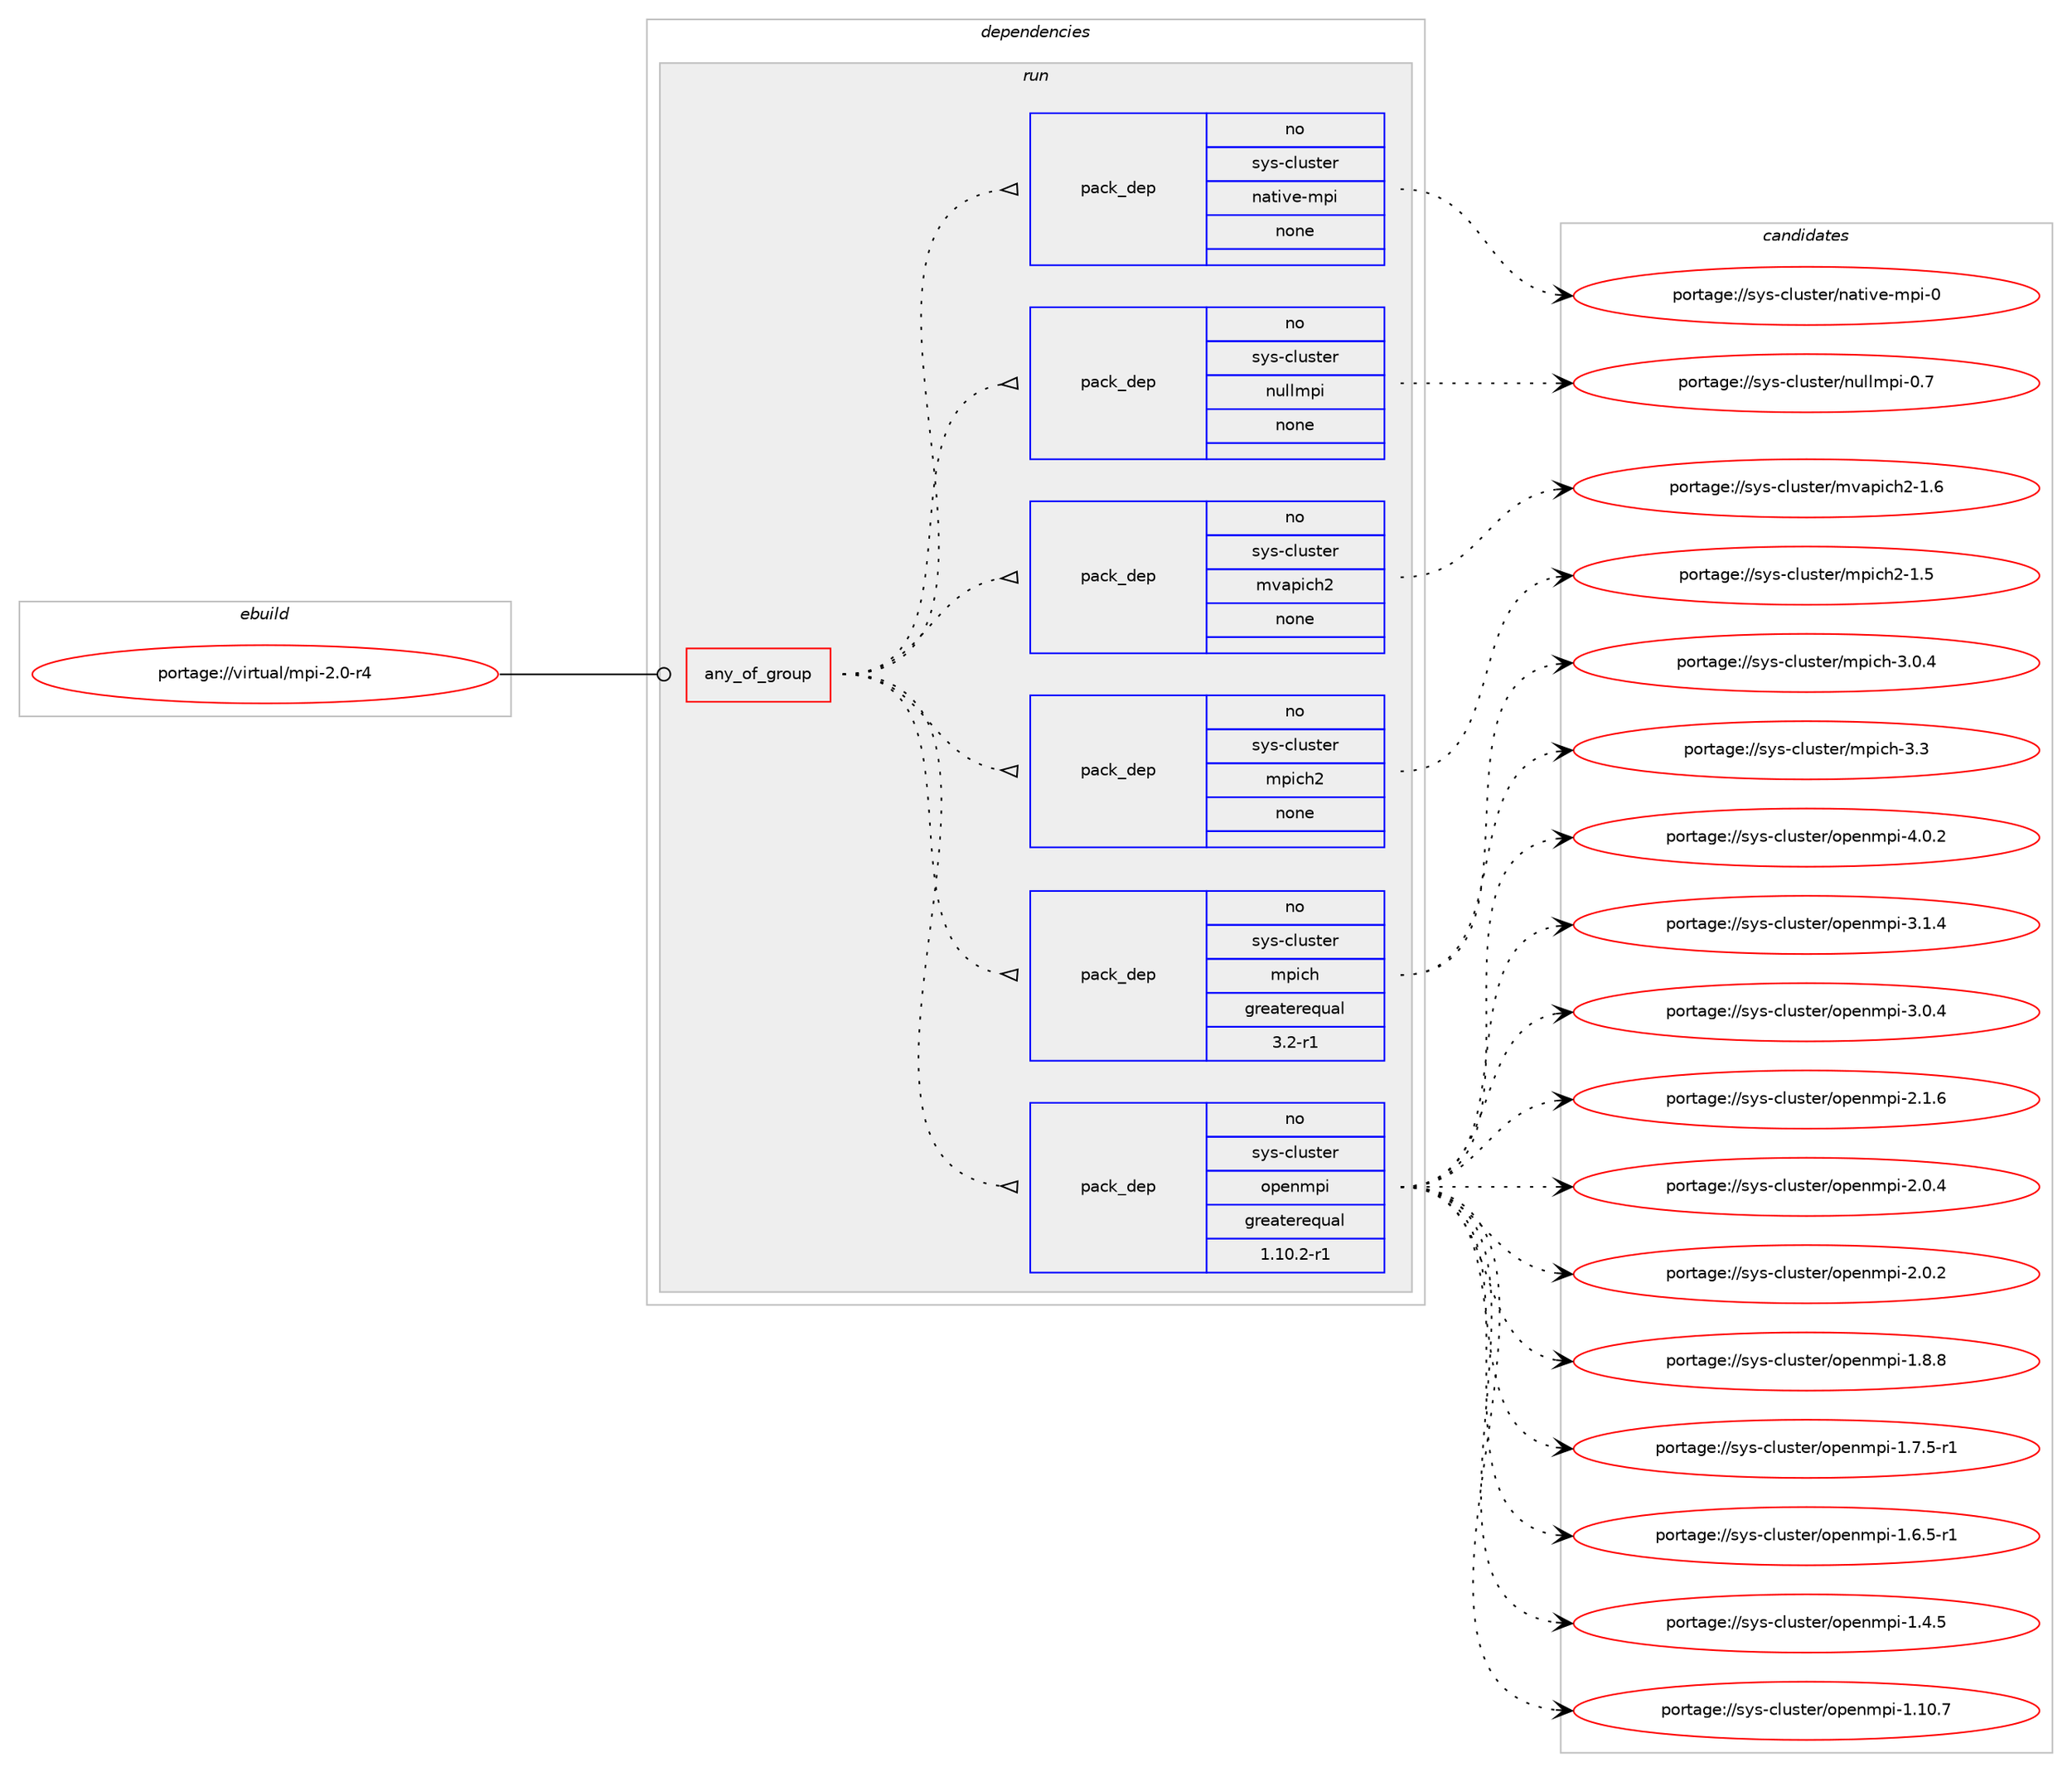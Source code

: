 digraph prolog {

# *************
# Graph options
# *************

newrank=true;
concentrate=true;
compound=true;
graph [rankdir=LR,fontname=Helvetica,fontsize=10,ranksep=1.5];#, ranksep=2.5, nodesep=0.2];
edge  [arrowhead=vee];
node  [fontname=Helvetica,fontsize=10];

# **********
# The ebuild
# **********

subgraph cluster_leftcol {
color=gray;
rank=same;
label=<<i>ebuild</i>>;
id [label="portage://virtual/mpi-2.0-r4", color=red, width=4, href="../virtual/mpi-2.0-r4.svg"];
}

# ****************
# The dependencies
# ****************

subgraph cluster_midcol {
color=gray;
label=<<i>dependencies</i>>;
subgraph cluster_compile {
fillcolor="#eeeeee";
style=filled;
label=<<i>compile</i>>;
}
subgraph cluster_compileandrun {
fillcolor="#eeeeee";
style=filled;
label=<<i>compile and run</i>>;
}
subgraph cluster_run {
fillcolor="#eeeeee";
style=filled;
label=<<i>run</i>>;
subgraph any480 {
dependency20102 [label=<<TABLE BORDER="0" CELLBORDER="1" CELLSPACING="0" CELLPADDING="4"><TR><TD CELLPADDING="10">any_of_group</TD></TR></TABLE>>, shape=none, color=red];subgraph pack16682 {
dependency20103 [label=<<TABLE BORDER="0" CELLBORDER="1" CELLSPACING="0" CELLPADDING="4" WIDTH="220"><TR><TD ROWSPAN="6" CELLPADDING="30">pack_dep</TD></TR><TR><TD WIDTH="110">no</TD></TR><TR><TD>sys-cluster</TD></TR><TR><TD>openmpi</TD></TR><TR><TD>greaterequal</TD></TR><TR><TD>1.10.2-r1</TD></TR></TABLE>>, shape=none, color=blue];
}
dependency20102:e -> dependency20103:w [weight=20,style="dotted",arrowhead="oinv"];
subgraph pack16683 {
dependency20104 [label=<<TABLE BORDER="0" CELLBORDER="1" CELLSPACING="0" CELLPADDING="4" WIDTH="220"><TR><TD ROWSPAN="6" CELLPADDING="30">pack_dep</TD></TR><TR><TD WIDTH="110">no</TD></TR><TR><TD>sys-cluster</TD></TR><TR><TD>mpich</TD></TR><TR><TD>greaterequal</TD></TR><TR><TD>3.2-r1</TD></TR></TABLE>>, shape=none, color=blue];
}
dependency20102:e -> dependency20104:w [weight=20,style="dotted",arrowhead="oinv"];
subgraph pack16684 {
dependency20105 [label=<<TABLE BORDER="0" CELLBORDER="1" CELLSPACING="0" CELLPADDING="4" WIDTH="220"><TR><TD ROWSPAN="6" CELLPADDING="30">pack_dep</TD></TR><TR><TD WIDTH="110">no</TD></TR><TR><TD>sys-cluster</TD></TR><TR><TD>mpich2</TD></TR><TR><TD>none</TD></TR><TR><TD></TD></TR></TABLE>>, shape=none, color=blue];
}
dependency20102:e -> dependency20105:w [weight=20,style="dotted",arrowhead="oinv"];
subgraph pack16685 {
dependency20106 [label=<<TABLE BORDER="0" CELLBORDER="1" CELLSPACING="0" CELLPADDING="4" WIDTH="220"><TR><TD ROWSPAN="6" CELLPADDING="30">pack_dep</TD></TR><TR><TD WIDTH="110">no</TD></TR><TR><TD>sys-cluster</TD></TR><TR><TD>mvapich2</TD></TR><TR><TD>none</TD></TR><TR><TD></TD></TR></TABLE>>, shape=none, color=blue];
}
dependency20102:e -> dependency20106:w [weight=20,style="dotted",arrowhead="oinv"];
subgraph pack16686 {
dependency20107 [label=<<TABLE BORDER="0" CELLBORDER="1" CELLSPACING="0" CELLPADDING="4" WIDTH="220"><TR><TD ROWSPAN="6" CELLPADDING="30">pack_dep</TD></TR><TR><TD WIDTH="110">no</TD></TR><TR><TD>sys-cluster</TD></TR><TR><TD>nullmpi</TD></TR><TR><TD>none</TD></TR><TR><TD></TD></TR></TABLE>>, shape=none, color=blue];
}
dependency20102:e -> dependency20107:w [weight=20,style="dotted",arrowhead="oinv"];
subgraph pack16687 {
dependency20108 [label=<<TABLE BORDER="0" CELLBORDER="1" CELLSPACING="0" CELLPADDING="4" WIDTH="220"><TR><TD ROWSPAN="6" CELLPADDING="30">pack_dep</TD></TR><TR><TD WIDTH="110">no</TD></TR><TR><TD>sys-cluster</TD></TR><TR><TD>native-mpi</TD></TR><TR><TD>none</TD></TR><TR><TD></TD></TR></TABLE>>, shape=none, color=blue];
}
dependency20102:e -> dependency20108:w [weight=20,style="dotted",arrowhead="oinv"];
}
id:e -> dependency20102:w [weight=20,style="solid",arrowhead="odot"];
}
}

# **************
# The candidates
# **************

subgraph cluster_choices {
rank=same;
color=gray;
label=<<i>candidates</i>>;

subgraph choice16682 {
color=black;
nodesep=1;
choice115121115459910811711511610111447111112101110109112105455246484650 [label="portage://sys-cluster/openmpi-4.0.2", color=red, width=4,href="../sys-cluster/openmpi-4.0.2.svg"];
choice115121115459910811711511610111447111112101110109112105455146494652 [label="portage://sys-cluster/openmpi-3.1.4", color=red, width=4,href="../sys-cluster/openmpi-3.1.4.svg"];
choice115121115459910811711511610111447111112101110109112105455146484652 [label="portage://sys-cluster/openmpi-3.0.4", color=red, width=4,href="../sys-cluster/openmpi-3.0.4.svg"];
choice115121115459910811711511610111447111112101110109112105455046494654 [label="portage://sys-cluster/openmpi-2.1.6", color=red, width=4,href="../sys-cluster/openmpi-2.1.6.svg"];
choice115121115459910811711511610111447111112101110109112105455046484652 [label="portage://sys-cluster/openmpi-2.0.4", color=red, width=4,href="../sys-cluster/openmpi-2.0.4.svg"];
choice115121115459910811711511610111447111112101110109112105455046484650 [label="portage://sys-cluster/openmpi-2.0.2", color=red, width=4,href="../sys-cluster/openmpi-2.0.2.svg"];
choice115121115459910811711511610111447111112101110109112105454946564656 [label="portage://sys-cluster/openmpi-1.8.8", color=red, width=4,href="../sys-cluster/openmpi-1.8.8.svg"];
choice1151211154599108117115116101114471111121011101091121054549465546534511449 [label="portage://sys-cluster/openmpi-1.7.5-r1", color=red, width=4,href="../sys-cluster/openmpi-1.7.5-r1.svg"];
choice1151211154599108117115116101114471111121011101091121054549465446534511449 [label="portage://sys-cluster/openmpi-1.6.5-r1", color=red, width=4,href="../sys-cluster/openmpi-1.6.5-r1.svg"];
choice115121115459910811711511610111447111112101110109112105454946524653 [label="portage://sys-cluster/openmpi-1.4.5", color=red, width=4,href="../sys-cluster/openmpi-1.4.5.svg"];
choice11512111545991081171151161011144711111210111010911210545494649484655 [label="portage://sys-cluster/openmpi-1.10.7", color=red, width=4,href="../sys-cluster/openmpi-1.10.7.svg"];
dependency20103:e -> choice115121115459910811711511610111447111112101110109112105455246484650:w [style=dotted,weight="100"];
dependency20103:e -> choice115121115459910811711511610111447111112101110109112105455146494652:w [style=dotted,weight="100"];
dependency20103:e -> choice115121115459910811711511610111447111112101110109112105455146484652:w [style=dotted,weight="100"];
dependency20103:e -> choice115121115459910811711511610111447111112101110109112105455046494654:w [style=dotted,weight="100"];
dependency20103:e -> choice115121115459910811711511610111447111112101110109112105455046484652:w [style=dotted,weight="100"];
dependency20103:e -> choice115121115459910811711511610111447111112101110109112105455046484650:w [style=dotted,weight="100"];
dependency20103:e -> choice115121115459910811711511610111447111112101110109112105454946564656:w [style=dotted,weight="100"];
dependency20103:e -> choice1151211154599108117115116101114471111121011101091121054549465546534511449:w [style=dotted,weight="100"];
dependency20103:e -> choice1151211154599108117115116101114471111121011101091121054549465446534511449:w [style=dotted,weight="100"];
dependency20103:e -> choice115121115459910811711511610111447111112101110109112105454946524653:w [style=dotted,weight="100"];
dependency20103:e -> choice11512111545991081171151161011144711111210111010911210545494649484655:w [style=dotted,weight="100"];
}
subgraph choice16683 {
color=black;
nodesep=1;
choice1151211154599108117115116101114471091121059910445514651 [label="portage://sys-cluster/mpich-3.3", color=red, width=4,href="../sys-cluster/mpich-3.3.svg"];
choice11512111545991081171151161011144710911210599104455146484652 [label="portage://sys-cluster/mpich-3.0.4", color=red, width=4,href="../sys-cluster/mpich-3.0.4.svg"];
dependency20104:e -> choice1151211154599108117115116101114471091121059910445514651:w [style=dotted,weight="100"];
dependency20104:e -> choice11512111545991081171151161011144710911210599104455146484652:w [style=dotted,weight="100"];
}
subgraph choice16684 {
color=black;
nodesep=1;
choice115121115459910811711511610111447109112105991045045494653 [label="portage://sys-cluster/mpich2-1.5", color=red, width=4,href="../sys-cluster/mpich2-1.5.svg"];
dependency20105:e -> choice115121115459910811711511610111447109112105991045045494653:w [style=dotted,weight="100"];
}
subgraph choice16685 {
color=black;
nodesep=1;
choice11512111545991081171151161011144710911897112105991045045494654 [label="portage://sys-cluster/mvapich2-1.6", color=red, width=4,href="../sys-cluster/mvapich2-1.6.svg"];
dependency20106:e -> choice11512111545991081171151161011144710911897112105991045045494654:w [style=dotted,weight="100"];
}
subgraph choice16686 {
color=black;
nodesep=1;
choice11512111545991081171151161011144711011710810810911210545484655 [label="portage://sys-cluster/nullmpi-0.7", color=red, width=4,href="../sys-cluster/nullmpi-0.7.svg"];
dependency20107:e -> choice11512111545991081171151161011144711011710810810911210545484655:w [style=dotted,weight="100"];
}
subgraph choice16687 {
color=black;
nodesep=1;
choice11512111545991081171151161011144711097116105118101451091121054548 [label="portage://sys-cluster/native-mpi-0", color=red, width=4,href="../sys-cluster/native-mpi-0.svg"];
dependency20108:e -> choice11512111545991081171151161011144711097116105118101451091121054548:w [style=dotted,weight="100"];
}
}

}

